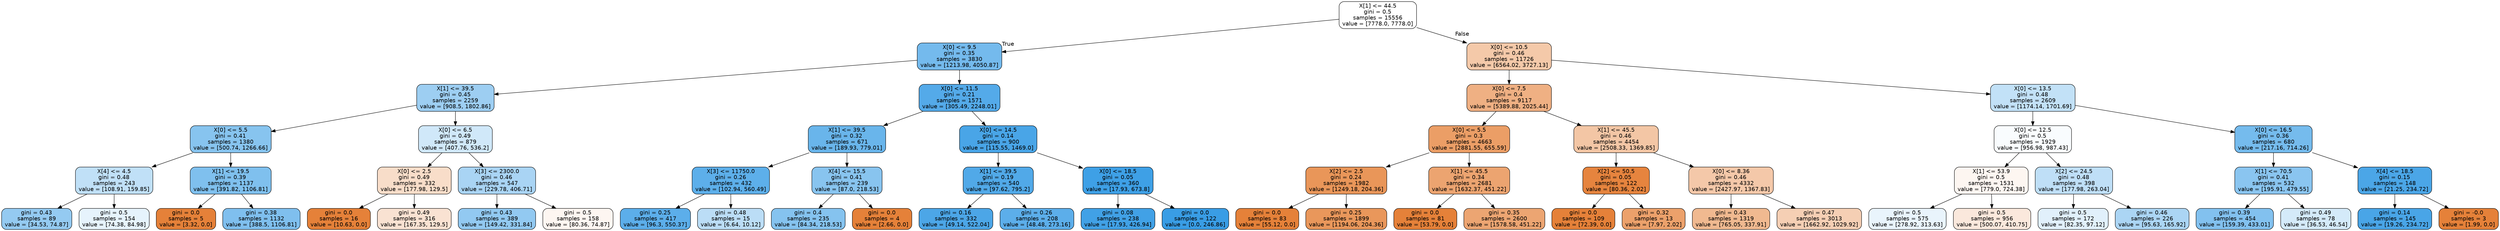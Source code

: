 digraph Tree {
node [shape=box, style="filled, rounded", color="black", fontname=helvetica] ;
edge [fontname=helvetica] ;
0 [label="X[1] <= 44.5\ngini = 0.5\nsamples = 15556\nvalue = [7778.0, 7778.0]", fillcolor="#ffffff"] ;
1 [label="X[0] <= 9.5\ngini = 0.35\nsamples = 3830\nvalue = [1213.98, 4050.87]", fillcolor="#74baed"] ;
0 -> 1 [labeldistance=2.5, labelangle=45, headlabel="True"] ;
2 [label="X[1] <= 39.5\ngini = 0.45\nsamples = 2259\nvalue = [908.5, 1802.86]", fillcolor="#9dcef2"] ;
1 -> 2 ;
3 [label="X[0] <= 5.5\ngini = 0.41\nsamples = 1380\nvalue = [500.74, 1266.66]", fillcolor="#87c4ef"] ;
2 -> 3 ;
4 [label="X[4] <= 4.5\ngini = 0.48\nsamples = 243\nvalue = [108.91, 159.85]", fillcolor="#c0e0f7"] ;
3 -> 4 ;
5 [label="gini = 0.43\nsamples = 89\nvalue = [34.53, 74.87]", fillcolor="#94caf1"] ;
4 -> 5 ;
6 [label="gini = 0.5\nsamples = 154\nvalue = [74.38, 84.98]", fillcolor="#e6f3fc"] ;
4 -> 6 ;
7 [label="X[1] <= 19.5\ngini = 0.39\nsamples = 1137\nvalue = [391.82, 1106.81]", fillcolor="#7fc0ee"] ;
3 -> 7 ;
8 [label="gini = 0.0\nsamples = 5\nvalue = [3.32, 0.0]", fillcolor="#e58139"] ;
7 -> 8 ;
9 [label="gini = 0.38\nsamples = 1132\nvalue = [388.5, 1106.81]", fillcolor="#7fbfee"] ;
7 -> 9 ;
10 [label="X[0] <= 6.5\ngini = 0.49\nsamples = 879\nvalue = [407.76, 536.2]", fillcolor="#d0e8f9"] ;
2 -> 10 ;
11 [label="X[0] <= 2.5\ngini = 0.49\nsamples = 332\nvalue = [177.98, 129.5]", fillcolor="#f8ddc9"] ;
10 -> 11 ;
12 [label="gini = 0.0\nsamples = 16\nvalue = [10.63, 0.0]", fillcolor="#e58139"] ;
11 -> 12 ;
13 [label="gini = 0.49\nsamples = 316\nvalue = [167.35, 129.5]", fillcolor="#f9e2d2"] ;
11 -> 13 ;
14 [label="X[3] <= 2300.0\ngini = 0.46\nsamples = 547\nvalue = [229.78, 406.71]", fillcolor="#a9d4f4"] ;
10 -> 14 ;
15 [label="gini = 0.43\nsamples = 389\nvalue = [149.42, 331.84]", fillcolor="#92c9f1"] ;
14 -> 15 ;
16 [label="gini = 0.5\nsamples = 158\nvalue = [80.36, 74.87]", fillcolor="#fdf6f1"] ;
14 -> 16 ;
17 [label="X[0] <= 11.5\ngini = 0.21\nsamples = 1571\nvalue = [305.49, 2248.01]", fillcolor="#54aae9"] ;
1 -> 17 ;
18 [label="X[1] <= 39.5\ngini = 0.32\nsamples = 671\nvalue = [189.93, 779.01]", fillcolor="#69b5eb"] ;
17 -> 18 ;
19 [label="X[3] <= 11750.0\ngini = 0.26\nsamples = 432\nvalue = [102.94, 560.49]", fillcolor="#5dafea"] ;
18 -> 19 ;
20 [label="gini = 0.25\nsamples = 417\nvalue = [96.3, 550.37]", fillcolor="#5caeea"] ;
19 -> 20 ;
21 [label="gini = 0.48\nsamples = 15\nvalue = [6.64, 10.12]", fillcolor="#bbddf6"] ;
19 -> 21 ;
22 [label="X[4] <= 15.5\ngini = 0.41\nsamples = 239\nvalue = [87.0, 218.53]", fillcolor="#88c4ef"] ;
18 -> 22 ;
23 [label="gini = 0.4\nsamples = 235\nvalue = [84.34, 218.53]", fillcolor="#85c3ef"] ;
22 -> 23 ;
24 [label="gini = 0.0\nsamples = 4\nvalue = [2.66, 0.0]", fillcolor="#e58139"] ;
22 -> 24 ;
25 [label="X[0] <= 14.5\ngini = 0.14\nsamples = 900\nvalue = [115.55, 1469.0]", fillcolor="#49a5e7"] ;
17 -> 25 ;
26 [label="X[1] <= 39.5\ngini = 0.19\nsamples = 540\nvalue = [97.62, 795.2]", fillcolor="#51a9e8"] ;
25 -> 26 ;
27 [label="gini = 0.16\nsamples = 332\nvalue = [49.14, 522.04]", fillcolor="#4ca6e7"] ;
26 -> 27 ;
28 [label="gini = 0.26\nsamples = 208\nvalue = [48.48, 273.16]", fillcolor="#5caeea"] ;
26 -> 28 ;
29 [label="X[0] <= 18.5\ngini = 0.05\nsamples = 360\nvalue = [17.93, 673.8]", fillcolor="#3ea0e6"] ;
25 -> 29 ;
30 [label="gini = 0.08\nsamples = 238\nvalue = [17.93, 426.94]", fillcolor="#41a1e6"] ;
29 -> 30 ;
31 [label="gini = 0.0\nsamples = 122\nvalue = [0.0, 246.86]", fillcolor="#399de5"] ;
29 -> 31 ;
32 [label="X[0] <= 10.5\ngini = 0.46\nsamples = 11726\nvalue = [6564.02, 3727.13]", fillcolor="#f4c9a9"] ;
0 -> 32 [labeldistance=2.5, labelangle=-45, headlabel="False"] ;
33 [label="X[0] <= 7.5\ngini = 0.4\nsamples = 9117\nvalue = [5389.88, 2025.44]", fillcolor="#efb083"] ;
32 -> 33 ;
34 [label="X[0] <= 5.5\ngini = 0.3\nsamples = 4663\nvalue = [2881.55, 655.59]", fillcolor="#eb9e66"] ;
33 -> 34 ;
35 [label="X[2] <= 2.5\ngini = 0.24\nsamples = 1982\nvalue = [1249.18, 204.36]", fillcolor="#e99659"] ;
34 -> 35 ;
36 [label="gini = 0.0\nsamples = 83\nvalue = [55.12, 0.0]", fillcolor="#e58139"] ;
35 -> 36 ;
37 [label="gini = 0.25\nsamples = 1899\nvalue = [1194.06, 204.36]", fillcolor="#e9975b"] ;
35 -> 37 ;
38 [label="X[1] <= 45.5\ngini = 0.34\nsamples = 2681\nvalue = [1632.37, 451.22]", fillcolor="#eca470"] ;
34 -> 38 ;
39 [label="gini = 0.0\nsamples = 81\nvalue = [53.79, 0.0]", fillcolor="#e58139"] ;
38 -> 39 ;
40 [label="gini = 0.35\nsamples = 2600\nvalue = [1578.58, 451.22]", fillcolor="#eca572"] ;
38 -> 40 ;
41 [label="X[1] <= 45.5\ngini = 0.46\nsamples = 4454\nvalue = [2508.33, 1369.85]", fillcolor="#f3c6a5"] ;
33 -> 41 ;
42 [label="X[2] <= 50.5\ngini = 0.05\nsamples = 122\nvalue = [80.36, 2.02]", fillcolor="#e6843e"] ;
41 -> 42 ;
43 [label="gini = 0.0\nsamples = 109\nvalue = [72.39, 0.0]", fillcolor="#e58139"] ;
42 -> 43 ;
44 [label="gini = 0.32\nsamples = 13\nvalue = [7.97, 2.02]", fillcolor="#eca16b"] ;
42 -> 44 ;
45 [label="X[0] <= 8.36\ngini = 0.46\nsamples = 4332\nvalue = [2427.97, 1367.83]", fillcolor="#f4c8a9"] ;
41 -> 45 ;
46 [label="gini = 0.43\nsamples = 1319\nvalue = [765.05, 337.91]", fillcolor="#f0b990"] ;
45 -> 46 ;
47 [label="gini = 0.47\nsamples = 3013\nvalue = [1662.92, 1029.92]", fillcolor="#f5cfb4"] ;
45 -> 47 ;
48 [label="X[0] <= 13.5\ngini = 0.48\nsamples = 2609\nvalue = [1174.14, 1701.69]", fillcolor="#c2e1f7"] ;
32 -> 48 ;
49 [label="X[0] <= 12.5\ngini = 0.5\nsamples = 1929\nvalue = [956.98, 987.43]", fillcolor="#f9fcfe"] ;
48 -> 49 ;
50 [label="X[1] <= 53.9\ngini = 0.5\nsamples = 1531\nvalue = [779.0, 724.38]", fillcolor="#fdf6f1"] ;
49 -> 50 ;
51 [label="gini = 0.5\nsamples = 575\nvalue = [278.92, 313.63]", fillcolor="#e9f4fc"] ;
50 -> 51 ;
52 [label="gini = 0.5\nsamples = 956\nvalue = [500.07, 410.75]", fillcolor="#fae8dc"] ;
50 -> 52 ;
53 [label="X[2] <= 24.5\ngini = 0.48\nsamples = 398\nvalue = [177.98, 263.04]", fillcolor="#bfdff7"] ;
49 -> 53 ;
54 [label="gini = 0.5\nsamples = 172\nvalue = [82.35, 97.12]", fillcolor="#e1f0fb"] ;
53 -> 54 ;
55 [label="gini = 0.46\nsamples = 226\nvalue = [95.63, 165.92]", fillcolor="#abd5f4"] ;
53 -> 55 ;
56 [label="X[0] <= 16.5\ngini = 0.36\nsamples = 680\nvalue = [217.16, 714.26]", fillcolor="#75bbed"] ;
48 -> 56 ;
57 [label="X[1] <= 70.5\ngini = 0.41\nsamples = 532\nvalue = [195.91, 479.55]", fillcolor="#8ac5f0"] ;
56 -> 57 ;
58 [label="gini = 0.39\nsamples = 454\nvalue = [159.39, 433.01]", fillcolor="#82c1ef"] ;
57 -> 58 ;
59 [label="gini = 0.49\nsamples = 78\nvalue = [36.53, 46.54]", fillcolor="#d4eaf9"] ;
57 -> 59 ;
60 [label="X[4] <= 18.5\ngini = 0.15\nsamples = 148\nvalue = [21.25, 234.72]", fillcolor="#4ba6e7"] ;
56 -> 60 ;
61 [label="gini = 0.14\nsamples = 145\nvalue = [19.26, 234.72]", fillcolor="#49a5e7"] ;
60 -> 61 ;
62 [label="gini = -0.0\nsamples = 3\nvalue = [1.99, 0.0]", fillcolor="#e58139"] ;
60 -> 62 ;
}